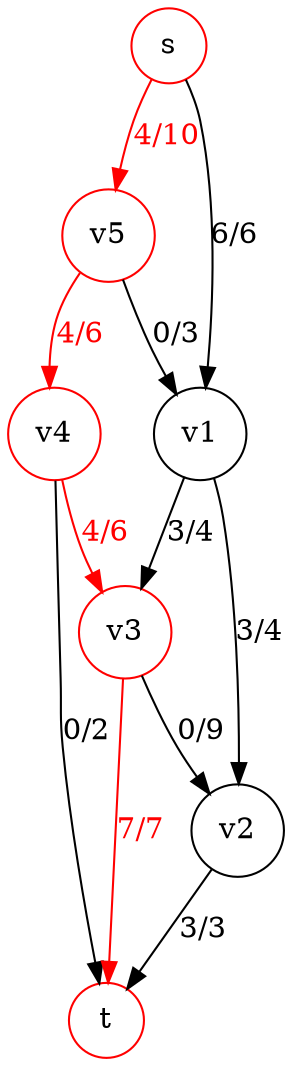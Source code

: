 digraph questiontwostepthree {
node [shape=circle]
subgraph path {
node [color=red]
edge [color=red, fontcolor=red]
s -> v5 [label="4/10"]
v5 -> v4 [label="4/6"]
v4 -> v3 [label="4/6"]
v3 -> t [label="7/7"]
}

s -> v1 [label="6/6"]
v1 -> v2 [label="3/4"]
v1 -> v3 [label="3/4"]
v2 -> t [label="3/3"]
v3 -> v2 [label="0/9"]
v4 -> t [label="0/2"]
v5 -> v1 [label="0/3"]
}
